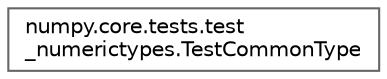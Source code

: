 digraph "Graphical Class Hierarchy"
{
 // LATEX_PDF_SIZE
  bgcolor="transparent";
  edge [fontname=Helvetica,fontsize=10,labelfontname=Helvetica,labelfontsize=10];
  node [fontname=Helvetica,fontsize=10,shape=box,height=0.2,width=0.4];
  rankdir="LR";
  Node0 [id="Node000000",label="numpy.core.tests.test\l_numerictypes.TestCommonType",height=0.2,width=0.4,color="grey40", fillcolor="white", style="filled",URL="$d9/dc1/classnumpy_1_1core_1_1tests_1_1test__numerictypes_1_1TestCommonType.html",tooltip=" "];
}

